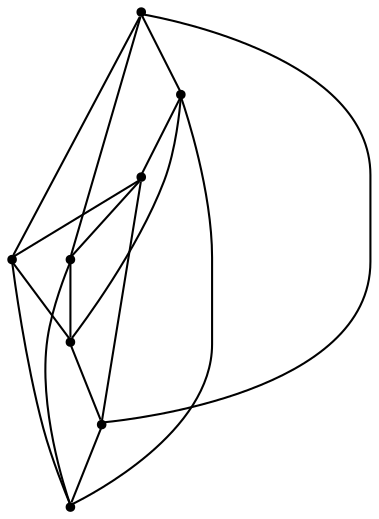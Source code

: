 graph {
  node [shape=point,comment="{\"directed\":false,\"doi\":\"10.1007/978-3-319-03841-4_30\",\"figure\":\"1 (2)\"}"]

  v0 [pos="1671.196559141667,789.9926006217765"]
  v1 [pos="1621.927665896908,789.9926006217765"]
  v2 [pos="1523.394078601777,789.9926006217765"]
  v3 [pos="1474.129384551405,789.9926006217765"]
  v4 [pos="1375.595924504589,789.9926006217765"]
  v5 [pos="1572.6629718465358,789.9926006217765"]
  v6 [pos="1424.864690501033,789.9926006217765"]
  v7 [pos="1326.331230454217,789.9926006217765"]

  v0 -- v2 [id="-1",pos="1671.196559141667,789.9926006217765 1671.196654577903,749.2026161157938 1638.110311265388,716.1347153031596 1597.297577529309,716.1347153031596 1556.4848437932299,716.1347153031596 1523.3985004807148,749.2026161157938 1523.394078601777,789.9926006217765"]
  v7 -- v4 [id="-2",pos="1326.331230454217,789.9926006217765 1375.595924504589,789.9926006217765 1375.595924504589,789.9926006217765 1375.595924504589,789.9926006217765"]
  v6 -- v3 [id="-3",pos="1424.864690501033,789.9926006217765 1474.129384551405,789.9926006217765 1474.129384551405,789.9926006217765 1474.129384551405,789.9926006217765"]
  v3 -- v2 [id="-4",pos="1474.129384551405,789.9926006217765 1523.394078601777,789.9926006217765 1523.394078601777,789.9926006217765 1523.394078601777,789.9926006217765"]
  v2 -- v5 [id="-5",pos="1523.394078601777,789.9926006217765 1572.6629718465358,789.9926006217765 1572.6629718465358,789.9926006217765 1572.6629718465358,789.9926006217765"]
  v5 -- v1 [id="-6",pos="1572.6629718465358,789.9926006217765 1621.927665896908,789.9926006217765 1621.927665896908,789.9926006217765 1621.927665896908,789.9926006217765"]
  v1 -- v0 [id="-7",pos="1621.927665896908,789.9926006217765 1671.196559141667,789.9926006217765 1671.196559141667,789.9926006217765 1671.196559141667,789.9926006217765"]
  v7 -- v3 [id="-8",pos="1326.331230454217,789.9926006217765 1326.33552508484,749.2026161157938 1359.4218683973547,716.1347153031596 1400.234602133434,716.1347153031596 1441.047335869513,716.1347153031596 1474.1338064303427,749.2026161157938 1474.129384551405,789.9926006217765"]
  v7 -- v0 [id="-9",pos="1326.331230454217,789.9926006217765 1326.33552508484,885.170693675674 1403.5369503979366,962.3291501013847 1498.768189428565,962.3291501013847 1593.9993012108785,962.3291501013847 1671.20085377229,885.170693675674 1671.196559141667,789.9926006217765"]
  v7 -- v5 [id="-10",pos="1326.331230454217,789.9926006217765 1326.33552508484,722.006495209316 1381.479473021803,666.8932847957971 1449.4992961838059,666.8932847957971 1517.5233185401958,666.8932847957971 1572.667266477159,722.006495209316 1572.6629718465358,789.9926006217765"]
  v6 -- v5 [id="-11",pos="1424.864690501033,789.9926006217765 1424.864785937269,830.7825851277594 1457.9511292497841,863.8504859403935 1498.7638629858632,863.8504859403935 1539.5765967219422,863.8504859403935 1572.6629400344573,830.7825851277594 1572.6629718465358,789.9926006217765"]
  v4 -- v2 [id="-12",pos="1375.595924504589,789.9926006217765 1375.6000918868972,749.2026161157938 1408.6865624477268,716.1347153031596 1449.4992961838059,716.1347153031596 1490.3120299198852,716.1347153031596 1523.3983732324,749.2026161157938 1523.394078601777,789.9926006217765"]
  v6 -- v0 [id="-13",pos="1424.864690501033,789.9926006217765 1424.864785937269,857.9787060342372 1480.0087338742323,913.087719594022 1548.0285570362353,913.087719594022 1616.052579392625,913.087719594022 1671.1965273295882,857.9787060342372 1671.196559141667,789.9926006217765"]
  v4 -- v1 [id="-14",pos="1375.595924504589,789.9926006217765 1375.6002191352118,857.9787060342372 1430.744167072175,913.087719594022 1498.768189428565,913.087719594022 1566.7880125905679,913.087719594022 1621.931960527531,857.9787060342372 1621.927665896908,789.9926006217765"]
  v3 -- v1 [id="-15",pos="1474.129384551405,789.9926006217765 1474.1338064303427,830.7825851277594 1507.2201497428578,863.8504859403935 1548.0328834789368,863.8504859403935 1588.845617215016,863.8504859403935 1621.931960527531,830.7825851277594 1621.927665896908,789.9926006217765"]
  v4 -- v6 [id="-16",pos="1375.595924504589,789.9926006217765 1424.864690501033,789.9926006217765 1424.864690501033,789.9926006217765 1424.864690501033,789.9926006217765"]
}